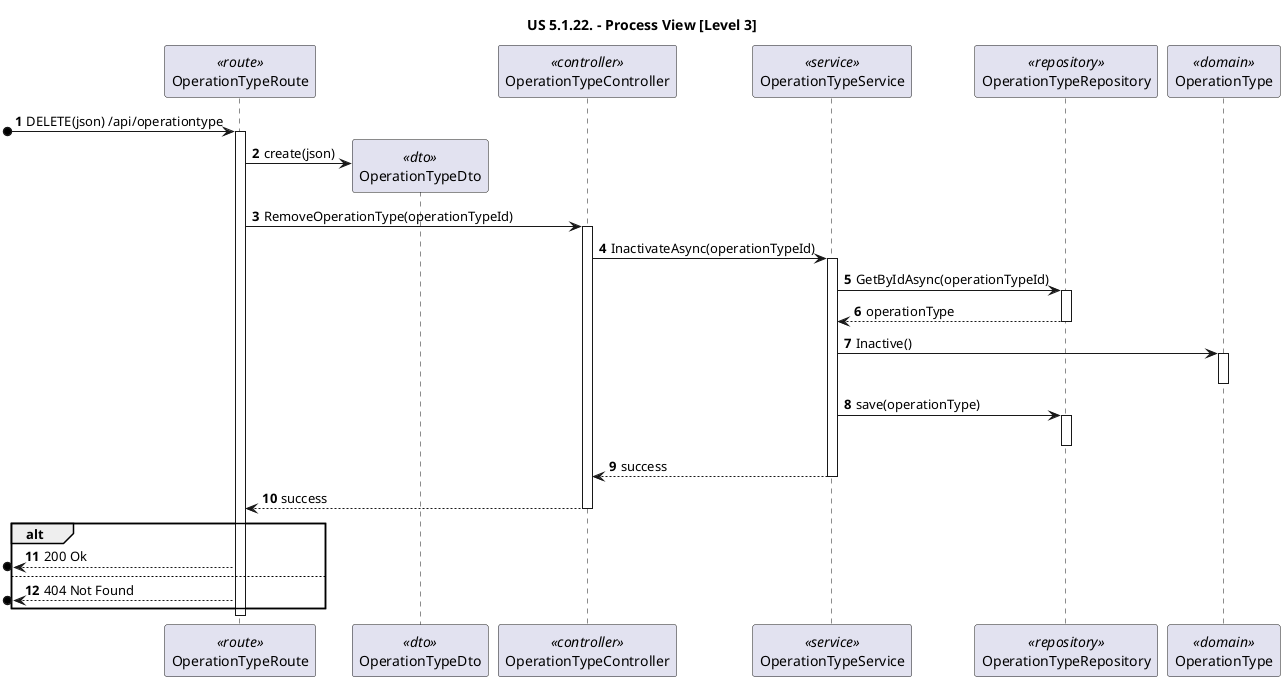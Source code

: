 @startuml

title "US 5.1.22. - Process View [Level 3]"

autonumber
participant "OperationTypeRoute" as ROUTE <<route>>
participant "OperationTypeDto" as pat_dto <<dto>>
participant "OperationTypeController" as CTRL <<controller>>
participant "OperationTypeService" as SVC <<service>>
participant "OperationTypeRepository" as REPO <<repository>>
participant "OperationType" as OT <<domain>>


[o-> ROUTE: DELETE(json) /api/operationtype
activate ROUTE

ROUTE -> pat_dto **: create(json)

ROUTE -> CTRL: RemoveOperationType(operationTypeId)
activate CTRL

CTRL -> SVC: InactivateAsync(operationTypeId)
activate SVC

SVC -> REPO : GetByIdAsync(operationTypeId)
activate REPO
REPO --> SVC : operationType
deactivate REPO

SVC -> OT: Inactive()
activate OT
deactivate OT

SVC -> REPO : save(operationType)
activate REPO
deactivate REPO

SVC --> CTRL: success
deactivate SVC
CTRL --> ROUTE: success
deactivate CTRL

alt 

[o<-- ROUTE: 200 Ok

else 

[o<-- ROUTE: 404 Not Found

end alt

deactivate ROUTE
@enduml